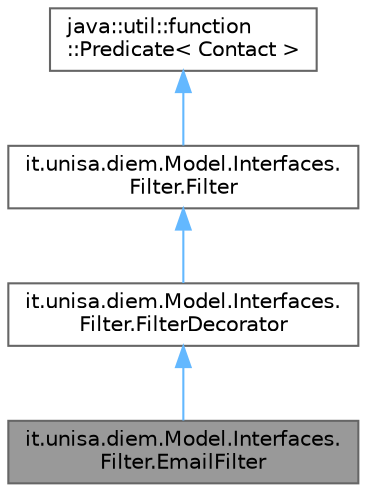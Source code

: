 digraph "it.unisa.diem.Model.Interfaces.Filter.EmailFilter"
{
 // LATEX_PDF_SIZE
  bgcolor="transparent";
  edge [fontname=Helvetica,fontsize=10,labelfontname=Helvetica,labelfontsize=10];
  node [fontname=Helvetica,fontsize=10,shape=box,height=0.2,width=0.4];
  Node1 [id="Node000001",label="it.unisa.diem.Model.Interfaces.\lFilter.EmailFilter",height=0.2,width=0.4,color="gray40", fillcolor="grey60", style="filled", fontcolor="black",tooltip="Concrete decorator of the Filter pattern that verifies if a Contact contains the substring passed to ..."];
  Node2 -> Node1 [id="edge1_Node000001_Node000002",dir="back",color="steelblue1",style="solid",tooltip=" "];
  Node2 [id="Node000002",label="it.unisa.diem.Model.Interfaces.\lFilter.FilterDecorator",height=0.2,width=0.4,color="gray40", fillcolor="white", style="filled",URL="$classit_1_1unisa_1_1diem_1_1Model_1_1Interfaces_1_1Filter_1_1FilterDecorator.html",tooltip="Abstract decorator of the Filter pattern."];
  Node3 -> Node2 [id="edge2_Node000002_Node000003",dir="back",color="steelblue1",style="solid",tooltip=" "];
  Node3 [id="Node000003",label="it.unisa.diem.Model.Interfaces.\lFilter.Filter",height=0.2,width=0.4,color="gray40", fillcolor="white", style="filled",URL="$interfaceit_1_1unisa_1_1diem_1_1Model_1_1Interfaces_1_1Filter_1_1Filter.html",tooltip="Passed as a Predicate<Contact> that verifies a condition based on the fact that a Contact contains a ..."];
  Node4 -> Node3 [id="edge3_Node000003_Node000004",dir="back",color="steelblue1",style="solid",tooltip=" "];
  Node4 [id="Node000004",label="java::util::function\l::Predicate\< Contact \>",height=0.2,width=0.4,color="gray40", fillcolor="white", style="filled",tooltip=" "];
}
